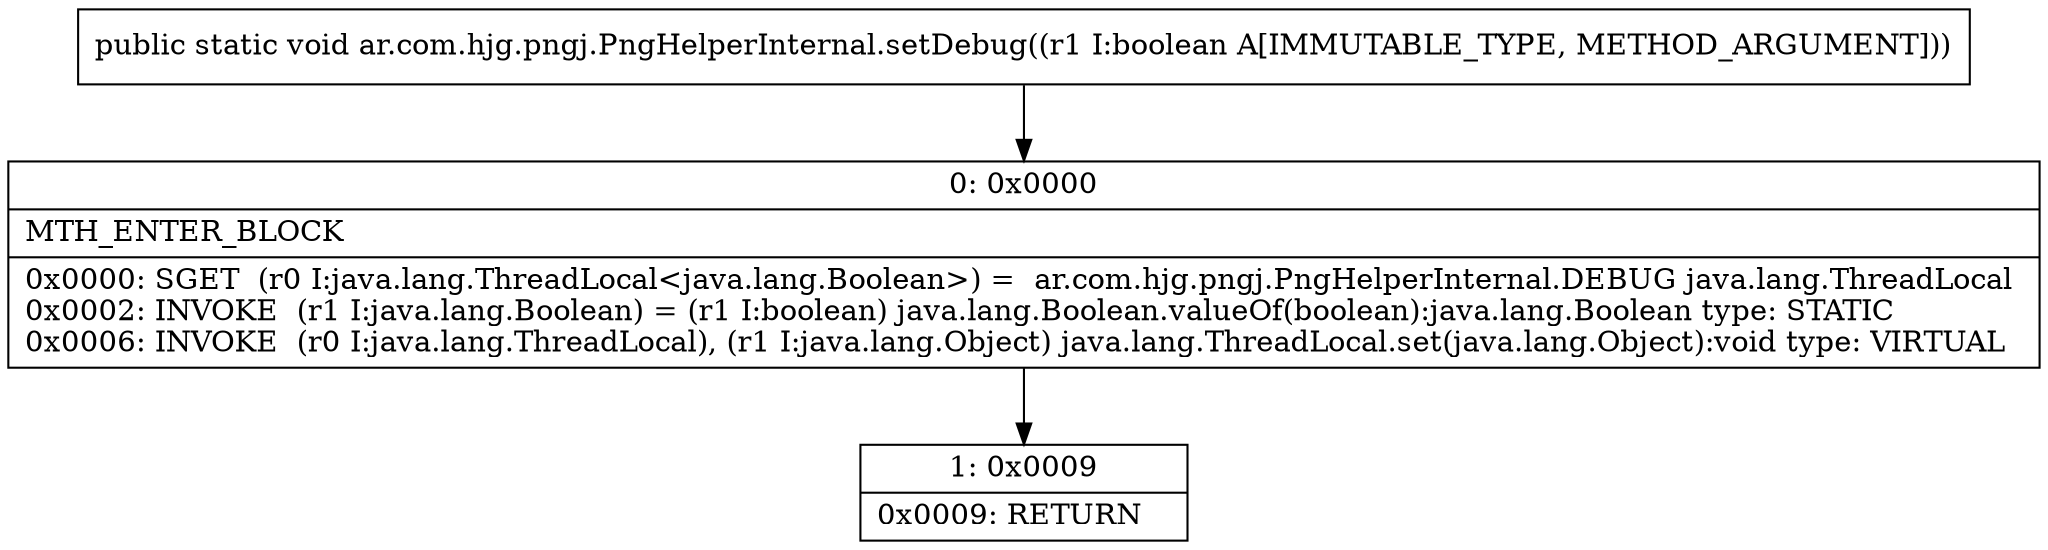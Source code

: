 digraph "CFG forar.com.hjg.pngj.PngHelperInternal.setDebug(Z)V" {
Node_0 [shape=record,label="{0\:\ 0x0000|MTH_ENTER_BLOCK\l|0x0000: SGET  (r0 I:java.lang.ThreadLocal\<java.lang.Boolean\>) =  ar.com.hjg.pngj.PngHelperInternal.DEBUG java.lang.ThreadLocal \l0x0002: INVOKE  (r1 I:java.lang.Boolean) = (r1 I:boolean) java.lang.Boolean.valueOf(boolean):java.lang.Boolean type: STATIC \l0x0006: INVOKE  (r0 I:java.lang.ThreadLocal), (r1 I:java.lang.Object) java.lang.ThreadLocal.set(java.lang.Object):void type: VIRTUAL \l}"];
Node_1 [shape=record,label="{1\:\ 0x0009|0x0009: RETURN   \l}"];
MethodNode[shape=record,label="{public static void ar.com.hjg.pngj.PngHelperInternal.setDebug((r1 I:boolean A[IMMUTABLE_TYPE, METHOD_ARGUMENT])) }"];
MethodNode -> Node_0;
Node_0 -> Node_1;
}

